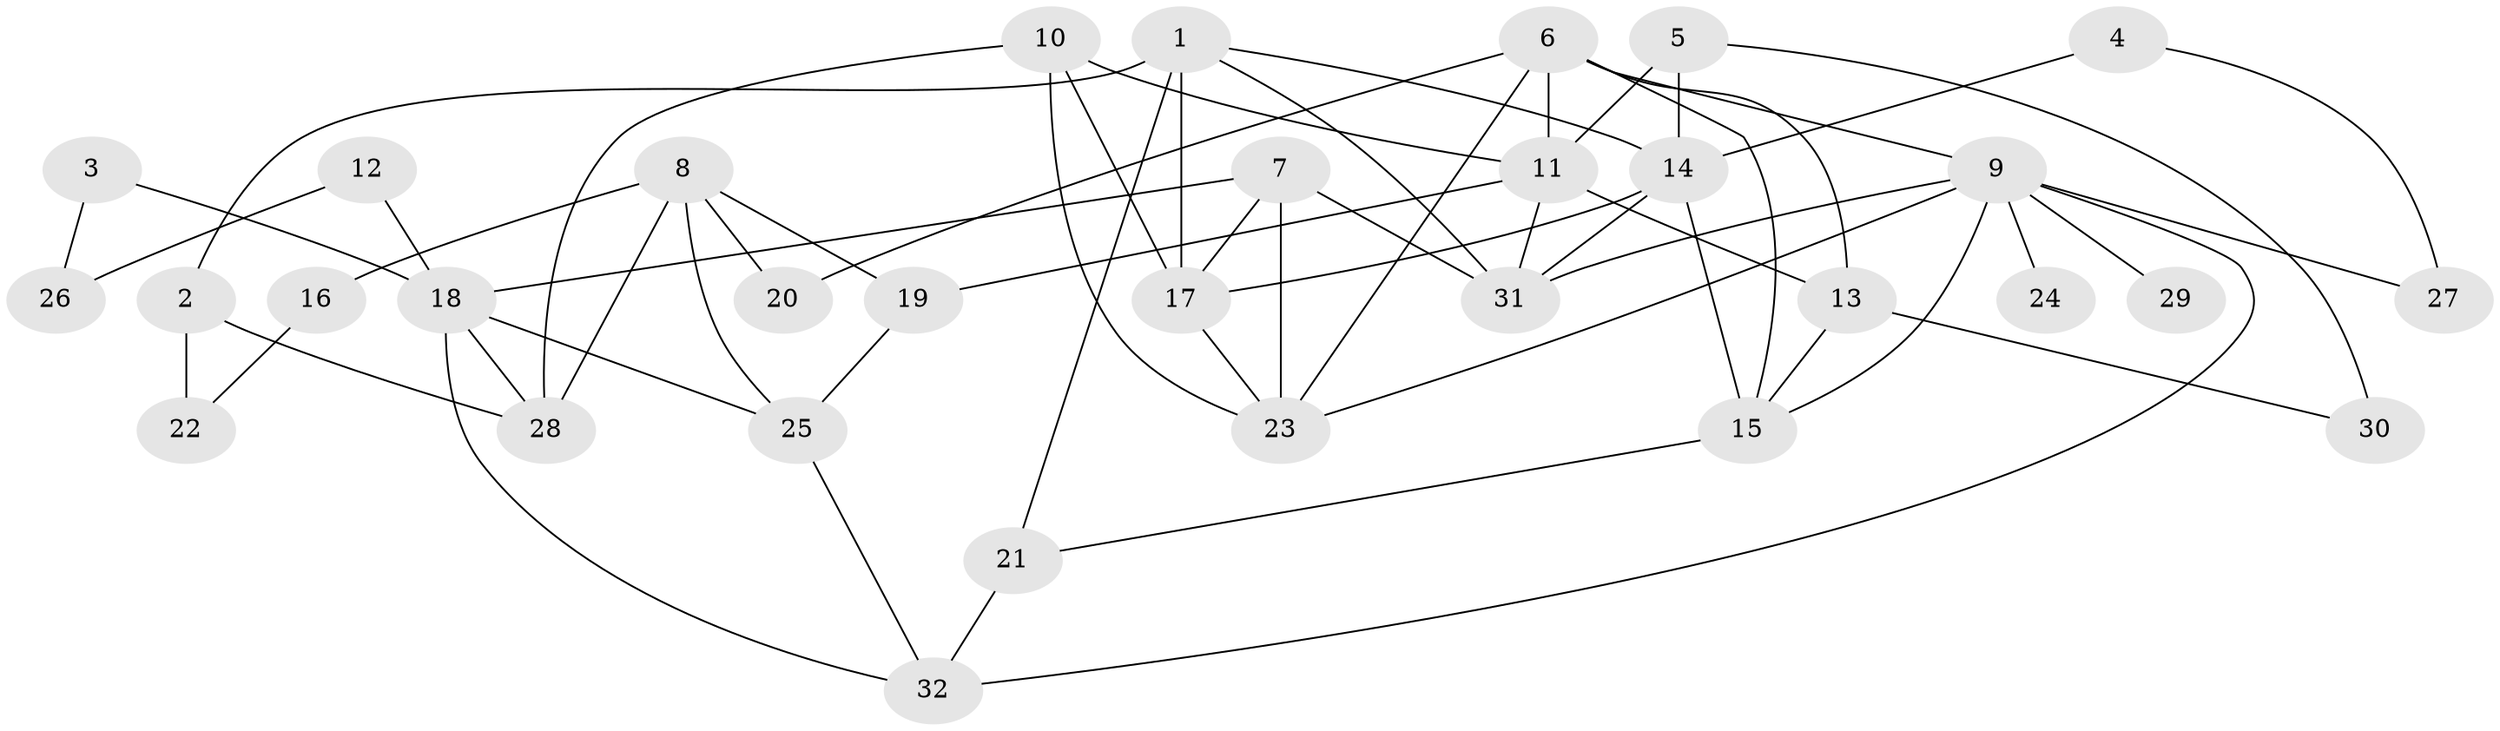 // original degree distribution, {6: 0.078125, 5: 0.09375, 8: 0.015625, 4: 0.15625, 1: 0.21875, 2: 0.25, 3: 0.1875}
// Generated by graph-tools (version 1.1) at 2025/01/03/09/25 03:01:03]
// undirected, 32 vertices, 59 edges
graph export_dot {
graph [start="1"]
  node [color=gray90,style=filled];
  1;
  2;
  3;
  4;
  5;
  6;
  7;
  8;
  9;
  10;
  11;
  12;
  13;
  14;
  15;
  16;
  17;
  18;
  19;
  20;
  21;
  22;
  23;
  24;
  25;
  26;
  27;
  28;
  29;
  30;
  31;
  32;
  1 -- 2 [weight=1.0];
  1 -- 14 [weight=1.0];
  1 -- 17 [weight=2.0];
  1 -- 21 [weight=1.0];
  1 -- 31 [weight=1.0];
  2 -- 22 [weight=2.0];
  2 -- 28 [weight=1.0];
  3 -- 18 [weight=1.0];
  3 -- 26 [weight=1.0];
  4 -- 14 [weight=1.0];
  4 -- 27 [weight=1.0];
  5 -- 11 [weight=1.0];
  5 -- 14 [weight=1.0];
  5 -- 30 [weight=1.0];
  6 -- 9 [weight=1.0];
  6 -- 11 [weight=1.0];
  6 -- 13 [weight=1.0];
  6 -- 15 [weight=1.0];
  6 -- 20 [weight=1.0];
  6 -- 23 [weight=1.0];
  7 -- 17 [weight=1.0];
  7 -- 18 [weight=1.0];
  7 -- 23 [weight=1.0];
  7 -- 31 [weight=1.0];
  8 -- 16 [weight=1.0];
  8 -- 19 [weight=1.0];
  8 -- 20 [weight=1.0];
  8 -- 25 [weight=1.0];
  8 -- 28 [weight=1.0];
  9 -- 15 [weight=1.0];
  9 -- 23 [weight=1.0];
  9 -- 24 [weight=1.0];
  9 -- 27 [weight=1.0];
  9 -- 29 [weight=1.0];
  9 -- 31 [weight=1.0];
  9 -- 32 [weight=1.0];
  10 -- 11 [weight=1.0];
  10 -- 17 [weight=2.0];
  10 -- 23 [weight=1.0];
  10 -- 28 [weight=1.0];
  11 -- 13 [weight=1.0];
  11 -- 19 [weight=2.0];
  11 -- 31 [weight=1.0];
  12 -- 18 [weight=1.0];
  12 -- 26 [weight=1.0];
  13 -- 15 [weight=1.0];
  13 -- 30 [weight=1.0];
  14 -- 15 [weight=1.0];
  14 -- 17 [weight=1.0];
  14 -- 31 [weight=1.0];
  15 -- 21 [weight=1.0];
  16 -- 22 [weight=1.0];
  17 -- 23 [weight=1.0];
  18 -- 25 [weight=1.0];
  18 -- 28 [weight=1.0];
  18 -- 32 [weight=1.0];
  19 -- 25 [weight=1.0];
  21 -- 32 [weight=1.0];
  25 -- 32 [weight=1.0];
}
